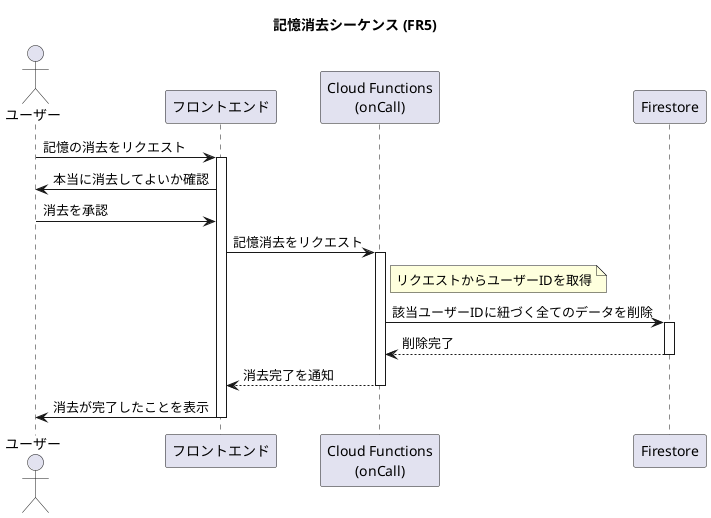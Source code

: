 @startuml
title 記憶消去シーケンス (FR5)

actor "ユーザー" as User
participant "フロントエンド" as Frontend
participant "Cloud Functions\n(onCall)" as Functions
participant "Firestore" as Firestore

User -> Frontend: 記憶の消去をリクエスト
activate Frontend

Frontend -> User: 本当に消去してよいか確認
User -> Frontend: 消去を承認

Frontend -> Functions: 記憶消去をリクエスト
activate Functions

note right of Functions: リクエストからユーザーIDを取得

Functions -> Firestore: 該当ユーザーIDに紐づく全てのデータを削除
activate Firestore
Firestore --> Functions: 削除完了
deactivate Firestore

Functions --> Frontend: 消去完了を通知
deactivate Functions

Frontend -> User: 消去が完了したことを表示
deactivate Frontend

@enduml
